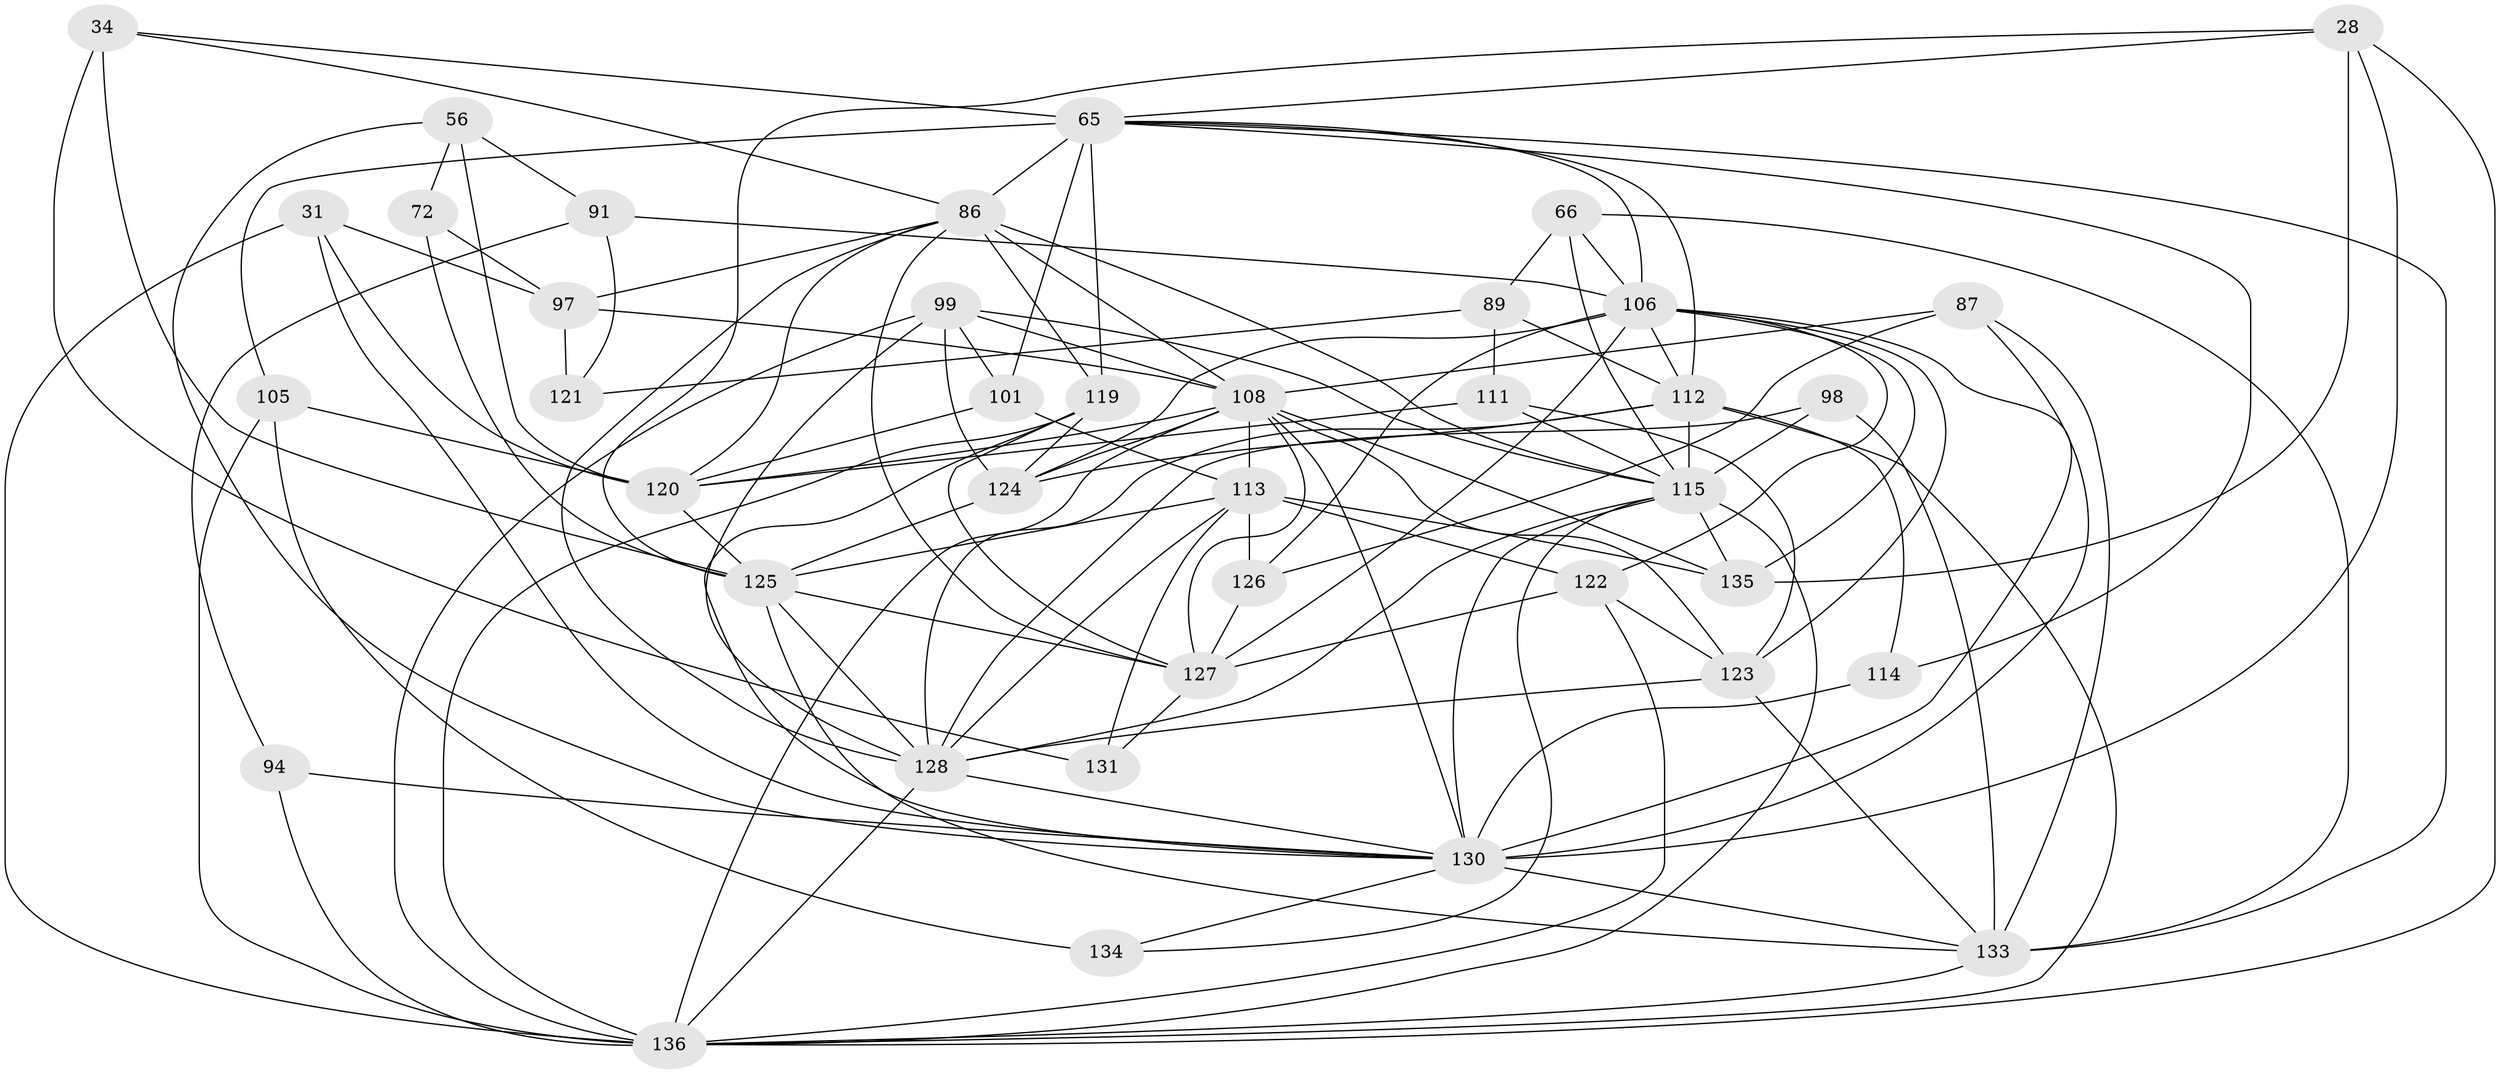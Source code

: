 // original degree distribution, {4: 1.0}
// Generated by graph-tools (version 1.1) at 2025/02/03/04/25 22:02:25]
// undirected, 40 vertices, 123 edges
graph export_dot {
graph [start="1"]
  node [color=gray90,style=filled];
  28 [super="+18"];
  31;
  34 [super="+27"];
  56 [super="+35"];
  65 [super="+23+49+42+62"];
  66;
  72;
  86 [super="+76+32"];
  87 [super="+73"];
  89 [super="+80"];
  91;
  94;
  97 [super="+36"];
  98;
  99 [super="+71"];
  101;
  105 [super="+63+51"];
  106 [super="+21+44+67+83"];
  108 [super="+20+70+22+74+48"];
  111 [super="+93"];
  112 [super="+19+64+82"];
  113 [super="+39+92+103+88"];
  114;
  115 [super="+84+95+85"];
  119 [super="+117"];
  120 [super="+104+40"];
  121;
  122 [super="+107"];
  123 [super="+57+96"];
  124 [super="+5+8+55"];
  125 [super="+53+109+77"];
  126 [super="+102"];
  127 [super="+60+26"];
  128 [super="+7+37+110+100"];
  130 [super="+41+24+43+118"];
  131;
  133 [super="+90"];
  134;
  135 [super="+59"];
  136 [super="+30+129+132"];
  28 -- 65;
  28 -- 135 [weight=2];
  28 -- 130;
  28 -- 125;
  28 -- 136;
  31 -- 130;
  31 -- 97;
  31 -- 120;
  31 -- 136;
  34 -- 131 [weight=2];
  34 -- 65;
  34 -- 125 [weight=2];
  34 -- 86;
  56 -- 91;
  56 -- 72 [weight=2];
  56 -- 130;
  56 -- 120 [weight=2];
  65 -- 119;
  65 -- 112;
  65 -- 101;
  65 -- 105 [weight=3];
  65 -- 114;
  65 -- 133 [weight=2];
  65 -- 106;
  65 -- 86 [weight=2];
  66 -- 106;
  66 -- 89;
  66 -- 133;
  66 -- 115;
  72 -- 97;
  72 -- 125;
  86 -- 127;
  86 -- 115 [weight=2];
  86 -- 97;
  86 -- 120;
  86 -- 119 [weight=2];
  86 -- 108;
  86 -- 128;
  87 -- 126 [weight=2];
  87 -- 133;
  87 -- 130 [weight=2];
  87 -- 108;
  89 -- 121 [weight=2];
  89 -- 111;
  89 -- 112 [weight=2];
  91 -- 121;
  91 -- 94;
  91 -- 106;
  94 -- 130 [weight=2];
  94 -- 136;
  97 -- 121;
  97 -- 108 [weight=2];
  98 -- 115 [weight=2];
  98 -- 133;
  98 -- 128;
  99 -- 101;
  99 -- 115 [weight=2];
  99 -- 136 [weight=2];
  99 -- 108;
  99 -- 124;
  99 -- 128;
  101 -- 120;
  101 -- 113;
  105 -- 134 [weight=2];
  105 -- 120 [weight=2];
  105 -- 136;
  106 -- 130 [weight=2];
  106 -- 112;
  106 -- 135;
  106 -- 122 [weight=2];
  106 -- 123;
  106 -- 124 [weight=2];
  106 -- 126;
  106 -- 127;
  108 -- 120 [weight=2];
  108 -- 135;
  108 -- 124;
  108 -- 130;
  108 -- 123 [weight=2];
  108 -- 127 [weight=2];
  108 -- 136;
  108 -- 113 [weight=3];
  111 -- 120 [weight=2];
  111 -- 123 [weight=2];
  111 -- 115;
  112 -- 124;
  112 -- 128 [weight=2];
  112 -- 136;
  112 -- 114;
  112 -- 115;
  113 -- 135;
  113 -- 128 [weight=2];
  113 -- 122 [weight=2];
  113 -- 126;
  113 -- 125;
  113 -- 131;
  114 -- 130 [weight=2];
  115 -- 130 [weight=3];
  115 -- 134;
  115 -- 135;
  115 -- 136;
  115 -- 128;
  119 -- 124 [weight=2];
  119 -- 130;
  119 -- 127;
  119 -- 136;
  120 -- 125;
  122 -- 127;
  122 -- 136 [weight=3];
  122 -- 123 [weight=2];
  123 -- 133;
  123 -- 128 [weight=2];
  124 -- 125 [weight=3];
  125 -- 133;
  125 -- 127;
  125 -- 128;
  126 -- 127 [weight=2];
  127 -- 131;
  128 -- 130;
  128 -- 136 [weight=4];
  130 -- 134;
  130 -- 133 [weight=2];
  133 -- 136 [weight=3];
}

